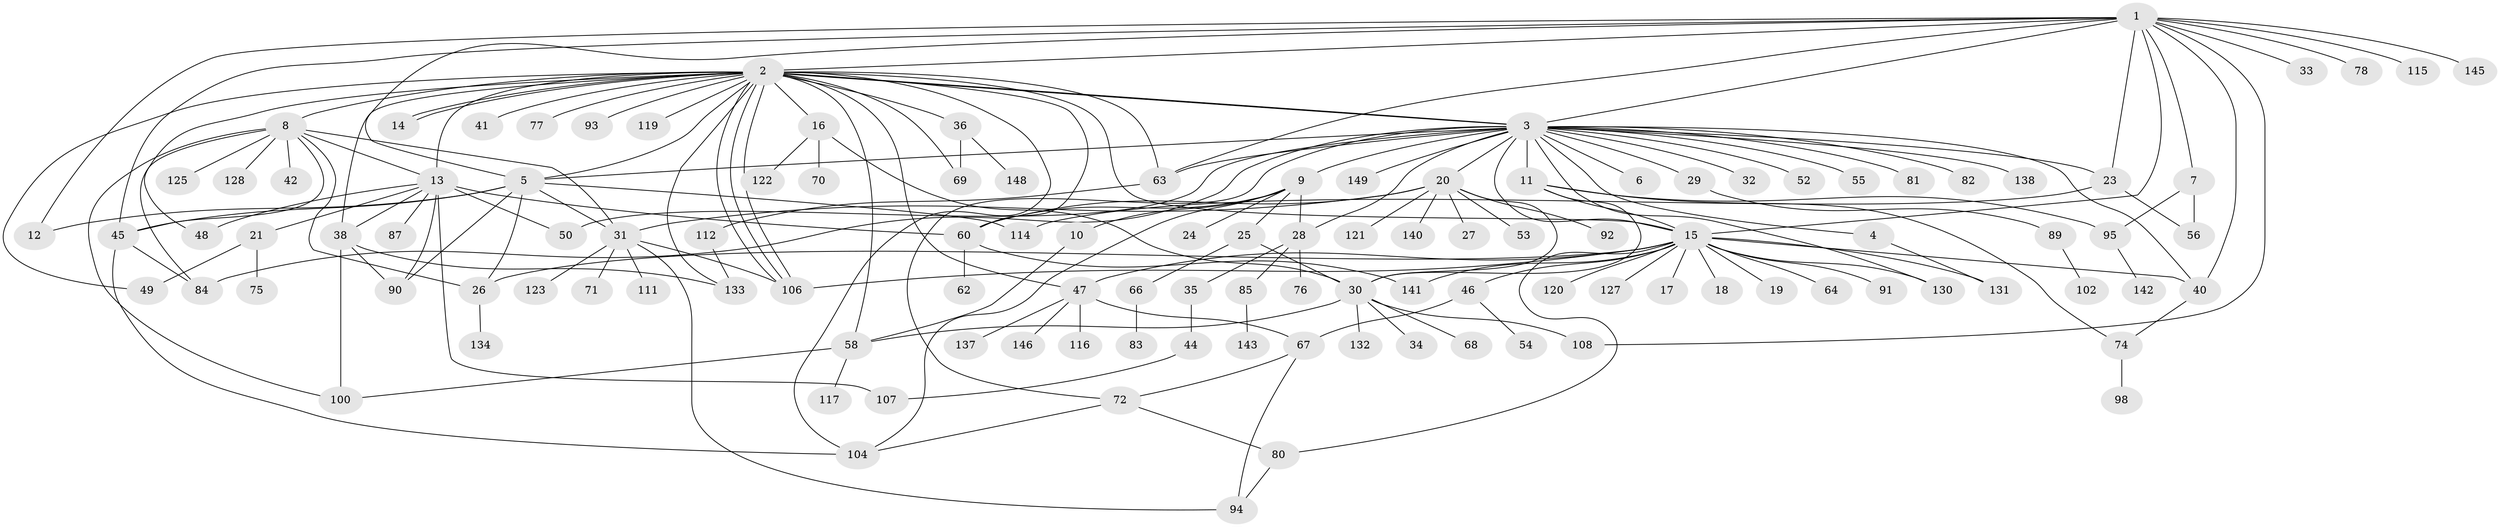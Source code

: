 // original degree distribution, {16: 0.006711409395973154, 29: 0.006711409395973154, 27: 0.006711409395973154, 2: 0.24161073825503357, 8: 0.026845637583892617, 3: 0.12080536912751678, 4: 0.08053691275167785, 7: 0.006711409395973154, 5: 0.026845637583892617, 11: 0.006711409395973154, 18: 0.006711409395973154, 1: 0.42953020134228187, 6: 0.026845637583892617, 10: 0.006711409395973154}
// Generated by graph-tools (version 1.1) at 2025/41/03/06/25 10:41:50]
// undirected, 118 vertices, 182 edges
graph export_dot {
graph [start="1"]
  node [color=gray90,style=filled];
  1 [super="+88"];
  2 [super="+126"];
  3 [super="+118"];
  4;
  5 [super="+51"];
  6 [super="+96"];
  7 [super="+103"];
  8 [super="+86"];
  9 [super="+110"];
  10;
  11;
  12;
  13 [super="+113"];
  14;
  15 [super="+61"];
  16 [super="+59"];
  17;
  18;
  19;
  20 [super="+73"];
  21 [super="+22"];
  23 [super="+65"];
  24;
  25 [super="+129"];
  26;
  27;
  28 [super="+37"];
  29;
  30 [super="+101"];
  31 [super="+39"];
  32;
  33;
  34;
  35;
  36 [super="+43"];
  38;
  40 [super="+124"];
  41;
  42;
  44;
  45 [super="+79"];
  46;
  47 [super="+57"];
  48;
  49;
  50;
  52;
  53;
  54;
  55;
  56;
  58 [super="+105"];
  60;
  62;
  63 [super="+109"];
  64;
  66;
  67;
  68;
  69;
  70;
  71;
  72 [super="+136"];
  74;
  75 [super="+144"];
  76;
  77;
  78;
  80 [super="+97"];
  81;
  82;
  83 [super="+99"];
  84;
  85;
  87;
  89;
  90;
  91;
  92;
  93;
  94;
  95 [super="+139"];
  98;
  100;
  102;
  104 [super="+135"];
  106 [super="+147"];
  107;
  108;
  111;
  112;
  114;
  115;
  116;
  117;
  119;
  120;
  121;
  122;
  123;
  125;
  127;
  128;
  130;
  131;
  132;
  133;
  134;
  137;
  138;
  140;
  141;
  142;
  143;
  145;
  146;
  148;
  149;
  1 -- 2;
  1 -- 3;
  1 -- 7;
  1 -- 12;
  1 -- 15;
  1 -- 23;
  1 -- 33;
  1 -- 45;
  1 -- 63 [weight=2];
  1 -- 78;
  1 -- 108;
  1 -- 115;
  1 -- 145;
  1 -- 40;
  1 -- 5;
  2 -- 3;
  2 -- 3;
  2 -- 5;
  2 -- 8;
  2 -- 13;
  2 -- 14;
  2 -- 14;
  2 -- 15;
  2 -- 16;
  2 -- 36;
  2 -- 38;
  2 -- 41;
  2 -- 47;
  2 -- 48;
  2 -- 49;
  2 -- 60;
  2 -- 63;
  2 -- 69;
  2 -- 77;
  2 -- 93;
  2 -- 104;
  2 -- 106;
  2 -- 106;
  2 -- 106;
  2 -- 119;
  2 -- 133;
  2 -- 58;
  3 -- 4;
  3 -- 5;
  3 -- 6;
  3 -- 9;
  3 -- 11;
  3 -- 15;
  3 -- 20 [weight=2];
  3 -- 23;
  3 -- 28;
  3 -- 29;
  3 -- 32;
  3 -- 40;
  3 -- 50;
  3 -- 52;
  3 -- 55;
  3 -- 63;
  3 -- 81;
  3 -- 82;
  3 -- 130;
  3 -- 138;
  3 -- 149;
  3 -- 84;
  3 -- 72;
  4 -- 131;
  5 -- 12;
  5 -- 31;
  5 -- 90;
  5 -- 114;
  5 -- 45;
  5 -- 26;
  7 -- 95;
  7 -- 56;
  8 -- 26;
  8 -- 42;
  8 -- 128;
  8 -- 13;
  8 -- 84;
  8 -- 100;
  8 -- 125;
  8 -- 45;
  8 -- 31;
  9 -- 10;
  9 -- 24;
  9 -- 25;
  9 -- 28;
  9 -- 104;
  9 -- 60;
  10 -- 58;
  11 -- 15;
  11 -- 30;
  11 -- 74;
  11 -- 95;
  13 -- 21;
  13 -- 38;
  13 -- 48;
  13 -- 50;
  13 -- 60;
  13 -- 87;
  13 -- 90;
  13 -- 107 [weight=2];
  15 -- 17;
  15 -- 18;
  15 -- 19;
  15 -- 46;
  15 -- 64;
  15 -- 91;
  15 -- 106;
  15 -- 127;
  15 -- 130;
  15 -- 141;
  15 -- 80;
  15 -- 40;
  15 -- 120;
  15 -- 26;
  15 -- 131;
  15 -- 47;
  16 -- 30;
  16 -- 70;
  16 -- 122;
  20 -- 27;
  20 -- 53;
  20 -- 60;
  20 -- 121;
  20 -- 140;
  20 -- 30;
  20 -- 92;
  20 -- 31;
  21 -- 49;
  21 -- 75;
  23 -- 56;
  23 -- 114;
  25 -- 30;
  25 -- 66;
  26 -- 134;
  28 -- 35;
  28 -- 76;
  28 -- 85;
  29 -- 89;
  30 -- 34;
  30 -- 68;
  30 -- 108;
  30 -- 132;
  30 -- 58;
  31 -- 71;
  31 -- 106;
  31 -- 111;
  31 -- 123;
  31 -- 94;
  35 -- 44;
  36 -- 69;
  36 -- 148;
  38 -- 90;
  38 -- 100;
  38 -- 133;
  40 -- 74;
  44 -- 107;
  45 -- 84;
  45 -- 104;
  46 -- 54;
  46 -- 67;
  47 -- 67;
  47 -- 137;
  47 -- 146;
  47 -- 116;
  58 -- 100;
  58 -- 117;
  60 -- 62;
  60 -- 141;
  63 -- 112;
  66 -- 83;
  67 -- 72;
  67 -- 94;
  72 -- 80;
  72 -- 104;
  74 -- 98;
  80 -- 94;
  85 -- 143;
  89 -- 102;
  95 -- 142;
  112 -- 133;
}
